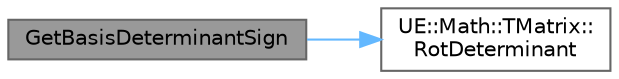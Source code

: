 digraph "GetBasisDeterminantSign"
{
 // INTERACTIVE_SVG=YES
 // LATEX_PDF_SIZE
  bgcolor="transparent";
  edge [fontname=Helvetica,fontsize=10,labelfontname=Helvetica,labelfontsize=10];
  node [fontname=Helvetica,fontsize=10,shape=box,height=0.2,width=0.4];
  rankdir="LR";
  Node1 [id="Node000001",label="GetBasisDeterminantSign",height=0.2,width=0.4,color="gray40", fillcolor="grey60", style="filled", fontcolor="black",tooltip="Constructs a basis matrix for the axis vectors and returns the sign of the determinant."];
  Node1 -> Node2 [id="edge1_Node000001_Node000002",color="steelblue1",style="solid",tooltip=" "];
  Node2 [id="Node000002",label="UE::Math::TMatrix::\lRotDeterminant",height=0.2,width=0.4,color="grey40", fillcolor="white", style="filled",URL="$d6/d69/structUE_1_1Math_1_1TMatrix.html#afebd9a7b8faf0d666b5681ff4ac465a3",tooltip=" "];
}

